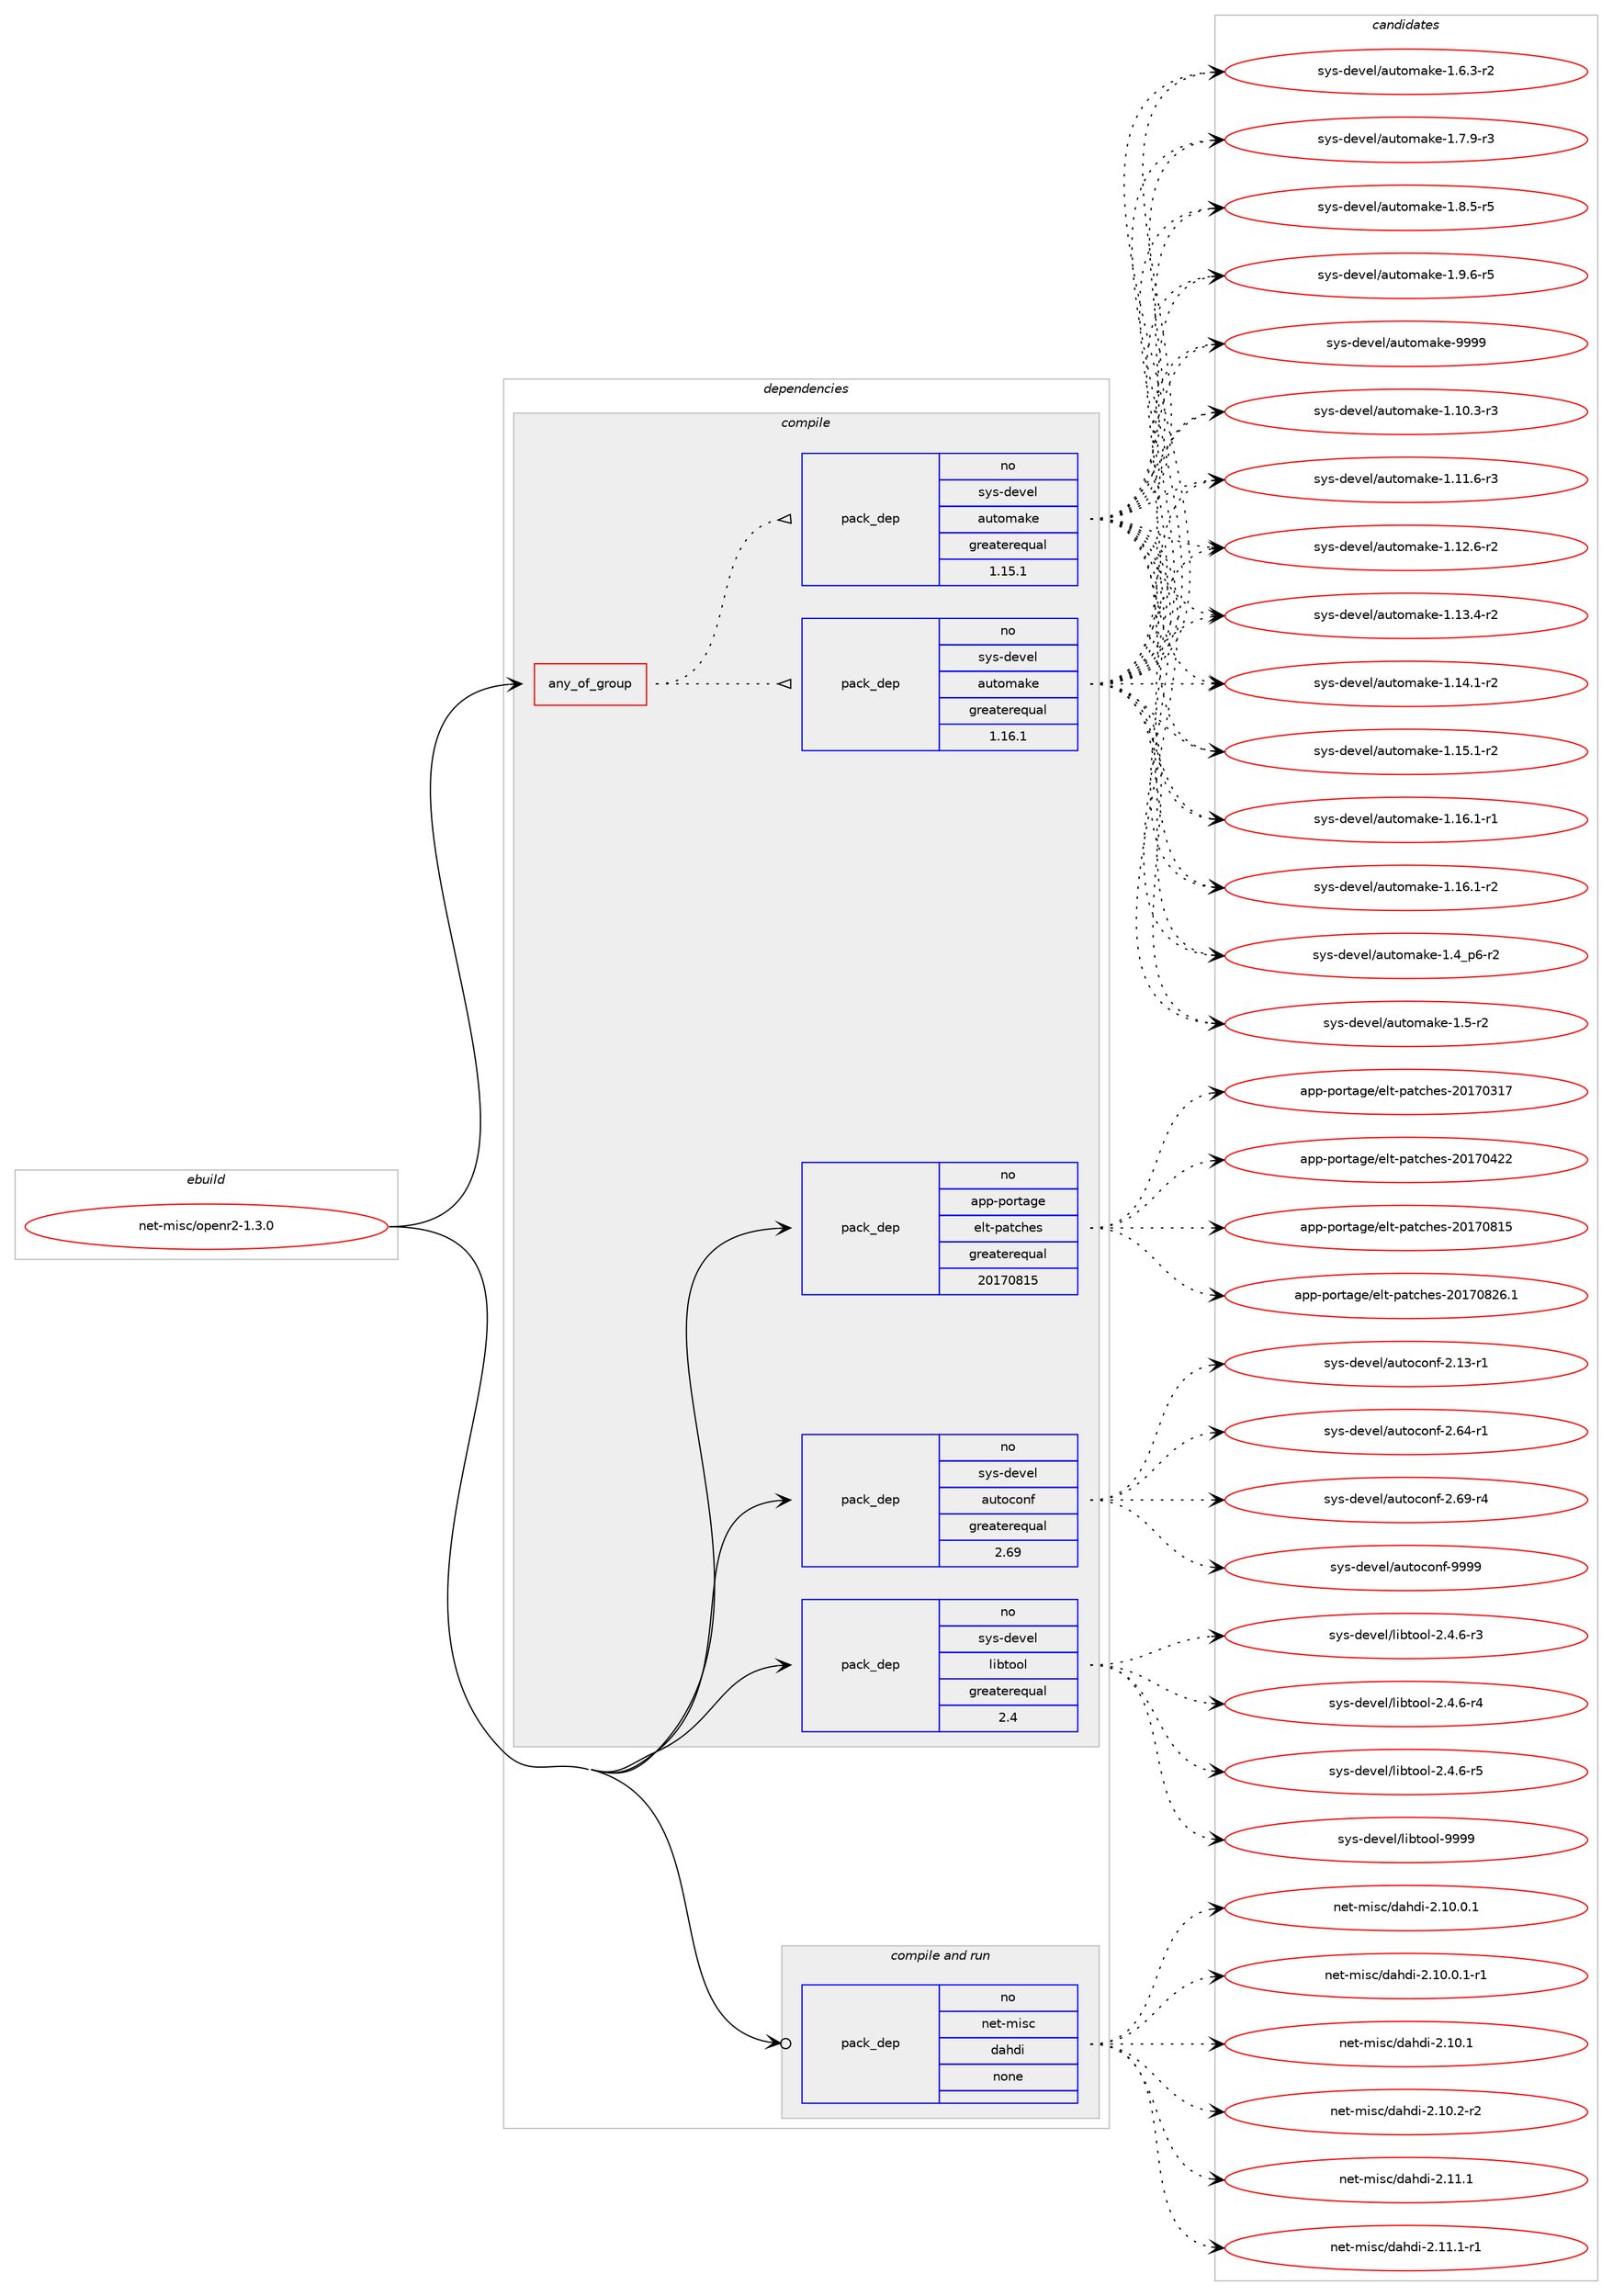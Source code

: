 digraph prolog {

# *************
# Graph options
# *************

newrank=true;
concentrate=true;
compound=true;
graph [rankdir=LR,fontname=Helvetica,fontsize=10,ranksep=1.5];#, ranksep=2.5, nodesep=0.2];
edge  [arrowhead=vee];
node  [fontname=Helvetica,fontsize=10];

# **********
# The ebuild
# **********

subgraph cluster_leftcol {
color=gray;
rank=same;
label=<<i>ebuild</i>>;
id [label="net-misc/openr2-1.3.0", color=red, width=4, href="../net-misc/openr2-1.3.0.svg"];
}

# ****************
# The dependencies
# ****************

subgraph cluster_midcol {
color=gray;
label=<<i>dependencies</i>>;
subgraph cluster_compile {
fillcolor="#eeeeee";
style=filled;
label=<<i>compile</i>>;
subgraph any14193 {
dependency835494 [label=<<TABLE BORDER="0" CELLBORDER="1" CELLSPACING="0" CELLPADDING="4"><TR><TD CELLPADDING="10">any_of_group</TD></TR></TABLE>>, shape=none, color=red];subgraph pack617092 {
dependency835495 [label=<<TABLE BORDER="0" CELLBORDER="1" CELLSPACING="0" CELLPADDING="4" WIDTH="220"><TR><TD ROWSPAN="6" CELLPADDING="30">pack_dep</TD></TR><TR><TD WIDTH="110">no</TD></TR><TR><TD>sys-devel</TD></TR><TR><TD>automake</TD></TR><TR><TD>greaterequal</TD></TR><TR><TD>1.16.1</TD></TR></TABLE>>, shape=none, color=blue];
}
dependency835494:e -> dependency835495:w [weight=20,style="dotted",arrowhead="oinv"];
subgraph pack617093 {
dependency835496 [label=<<TABLE BORDER="0" CELLBORDER="1" CELLSPACING="0" CELLPADDING="4" WIDTH="220"><TR><TD ROWSPAN="6" CELLPADDING="30">pack_dep</TD></TR><TR><TD WIDTH="110">no</TD></TR><TR><TD>sys-devel</TD></TR><TR><TD>automake</TD></TR><TR><TD>greaterequal</TD></TR><TR><TD>1.15.1</TD></TR></TABLE>>, shape=none, color=blue];
}
dependency835494:e -> dependency835496:w [weight=20,style="dotted",arrowhead="oinv"];
}
id:e -> dependency835494:w [weight=20,style="solid",arrowhead="vee"];
subgraph pack617094 {
dependency835497 [label=<<TABLE BORDER="0" CELLBORDER="1" CELLSPACING="0" CELLPADDING="4" WIDTH="220"><TR><TD ROWSPAN="6" CELLPADDING="30">pack_dep</TD></TR><TR><TD WIDTH="110">no</TD></TR><TR><TD>app-portage</TD></TR><TR><TD>elt-patches</TD></TR><TR><TD>greaterequal</TD></TR><TR><TD>20170815</TD></TR></TABLE>>, shape=none, color=blue];
}
id:e -> dependency835497:w [weight=20,style="solid",arrowhead="vee"];
subgraph pack617095 {
dependency835498 [label=<<TABLE BORDER="0" CELLBORDER="1" CELLSPACING="0" CELLPADDING="4" WIDTH="220"><TR><TD ROWSPAN="6" CELLPADDING="30">pack_dep</TD></TR><TR><TD WIDTH="110">no</TD></TR><TR><TD>sys-devel</TD></TR><TR><TD>autoconf</TD></TR><TR><TD>greaterequal</TD></TR><TR><TD>2.69</TD></TR></TABLE>>, shape=none, color=blue];
}
id:e -> dependency835498:w [weight=20,style="solid",arrowhead="vee"];
subgraph pack617096 {
dependency835499 [label=<<TABLE BORDER="0" CELLBORDER="1" CELLSPACING="0" CELLPADDING="4" WIDTH="220"><TR><TD ROWSPAN="6" CELLPADDING="30">pack_dep</TD></TR><TR><TD WIDTH="110">no</TD></TR><TR><TD>sys-devel</TD></TR><TR><TD>libtool</TD></TR><TR><TD>greaterequal</TD></TR><TR><TD>2.4</TD></TR></TABLE>>, shape=none, color=blue];
}
id:e -> dependency835499:w [weight=20,style="solid",arrowhead="vee"];
}
subgraph cluster_compileandrun {
fillcolor="#eeeeee";
style=filled;
label=<<i>compile and run</i>>;
subgraph pack617097 {
dependency835500 [label=<<TABLE BORDER="0" CELLBORDER="1" CELLSPACING="0" CELLPADDING="4" WIDTH="220"><TR><TD ROWSPAN="6" CELLPADDING="30">pack_dep</TD></TR><TR><TD WIDTH="110">no</TD></TR><TR><TD>net-misc</TD></TR><TR><TD>dahdi</TD></TR><TR><TD>none</TD></TR><TR><TD></TD></TR></TABLE>>, shape=none, color=blue];
}
id:e -> dependency835500:w [weight=20,style="solid",arrowhead="odotvee"];
}
subgraph cluster_run {
fillcolor="#eeeeee";
style=filled;
label=<<i>run</i>>;
}
}

# **************
# The candidates
# **************

subgraph cluster_choices {
rank=same;
color=gray;
label=<<i>candidates</i>>;

subgraph choice617092 {
color=black;
nodesep=1;
choice11512111545100101118101108479711711611110997107101454946494846514511451 [label="sys-devel/automake-1.10.3-r3", color=red, width=4,href="../sys-devel/automake-1.10.3-r3.svg"];
choice11512111545100101118101108479711711611110997107101454946494946544511451 [label="sys-devel/automake-1.11.6-r3", color=red, width=4,href="../sys-devel/automake-1.11.6-r3.svg"];
choice11512111545100101118101108479711711611110997107101454946495046544511450 [label="sys-devel/automake-1.12.6-r2", color=red, width=4,href="../sys-devel/automake-1.12.6-r2.svg"];
choice11512111545100101118101108479711711611110997107101454946495146524511450 [label="sys-devel/automake-1.13.4-r2", color=red, width=4,href="../sys-devel/automake-1.13.4-r2.svg"];
choice11512111545100101118101108479711711611110997107101454946495246494511450 [label="sys-devel/automake-1.14.1-r2", color=red, width=4,href="../sys-devel/automake-1.14.1-r2.svg"];
choice11512111545100101118101108479711711611110997107101454946495346494511450 [label="sys-devel/automake-1.15.1-r2", color=red, width=4,href="../sys-devel/automake-1.15.1-r2.svg"];
choice11512111545100101118101108479711711611110997107101454946495446494511449 [label="sys-devel/automake-1.16.1-r1", color=red, width=4,href="../sys-devel/automake-1.16.1-r1.svg"];
choice11512111545100101118101108479711711611110997107101454946495446494511450 [label="sys-devel/automake-1.16.1-r2", color=red, width=4,href="../sys-devel/automake-1.16.1-r2.svg"];
choice115121115451001011181011084797117116111109971071014549465295112544511450 [label="sys-devel/automake-1.4_p6-r2", color=red, width=4,href="../sys-devel/automake-1.4_p6-r2.svg"];
choice11512111545100101118101108479711711611110997107101454946534511450 [label="sys-devel/automake-1.5-r2", color=red, width=4,href="../sys-devel/automake-1.5-r2.svg"];
choice115121115451001011181011084797117116111109971071014549465446514511450 [label="sys-devel/automake-1.6.3-r2", color=red, width=4,href="../sys-devel/automake-1.6.3-r2.svg"];
choice115121115451001011181011084797117116111109971071014549465546574511451 [label="sys-devel/automake-1.7.9-r3", color=red, width=4,href="../sys-devel/automake-1.7.9-r3.svg"];
choice115121115451001011181011084797117116111109971071014549465646534511453 [label="sys-devel/automake-1.8.5-r5", color=red, width=4,href="../sys-devel/automake-1.8.5-r5.svg"];
choice115121115451001011181011084797117116111109971071014549465746544511453 [label="sys-devel/automake-1.9.6-r5", color=red, width=4,href="../sys-devel/automake-1.9.6-r5.svg"];
choice115121115451001011181011084797117116111109971071014557575757 [label="sys-devel/automake-9999", color=red, width=4,href="../sys-devel/automake-9999.svg"];
dependency835495:e -> choice11512111545100101118101108479711711611110997107101454946494846514511451:w [style=dotted,weight="100"];
dependency835495:e -> choice11512111545100101118101108479711711611110997107101454946494946544511451:w [style=dotted,weight="100"];
dependency835495:e -> choice11512111545100101118101108479711711611110997107101454946495046544511450:w [style=dotted,weight="100"];
dependency835495:e -> choice11512111545100101118101108479711711611110997107101454946495146524511450:w [style=dotted,weight="100"];
dependency835495:e -> choice11512111545100101118101108479711711611110997107101454946495246494511450:w [style=dotted,weight="100"];
dependency835495:e -> choice11512111545100101118101108479711711611110997107101454946495346494511450:w [style=dotted,weight="100"];
dependency835495:e -> choice11512111545100101118101108479711711611110997107101454946495446494511449:w [style=dotted,weight="100"];
dependency835495:e -> choice11512111545100101118101108479711711611110997107101454946495446494511450:w [style=dotted,weight="100"];
dependency835495:e -> choice115121115451001011181011084797117116111109971071014549465295112544511450:w [style=dotted,weight="100"];
dependency835495:e -> choice11512111545100101118101108479711711611110997107101454946534511450:w [style=dotted,weight="100"];
dependency835495:e -> choice115121115451001011181011084797117116111109971071014549465446514511450:w [style=dotted,weight="100"];
dependency835495:e -> choice115121115451001011181011084797117116111109971071014549465546574511451:w [style=dotted,weight="100"];
dependency835495:e -> choice115121115451001011181011084797117116111109971071014549465646534511453:w [style=dotted,weight="100"];
dependency835495:e -> choice115121115451001011181011084797117116111109971071014549465746544511453:w [style=dotted,weight="100"];
dependency835495:e -> choice115121115451001011181011084797117116111109971071014557575757:w [style=dotted,weight="100"];
}
subgraph choice617093 {
color=black;
nodesep=1;
choice11512111545100101118101108479711711611110997107101454946494846514511451 [label="sys-devel/automake-1.10.3-r3", color=red, width=4,href="../sys-devel/automake-1.10.3-r3.svg"];
choice11512111545100101118101108479711711611110997107101454946494946544511451 [label="sys-devel/automake-1.11.6-r3", color=red, width=4,href="../sys-devel/automake-1.11.6-r3.svg"];
choice11512111545100101118101108479711711611110997107101454946495046544511450 [label="sys-devel/automake-1.12.6-r2", color=red, width=4,href="../sys-devel/automake-1.12.6-r2.svg"];
choice11512111545100101118101108479711711611110997107101454946495146524511450 [label="sys-devel/automake-1.13.4-r2", color=red, width=4,href="../sys-devel/automake-1.13.4-r2.svg"];
choice11512111545100101118101108479711711611110997107101454946495246494511450 [label="sys-devel/automake-1.14.1-r2", color=red, width=4,href="../sys-devel/automake-1.14.1-r2.svg"];
choice11512111545100101118101108479711711611110997107101454946495346494511450 [label="sys-devel/automake-1.15.1-r2", color=red, width=4,href="../sys-devel/automake-1.15.1-r2.svg"];
choice11512111545100101118101108479711711611110997107101454946495446494511449 [label="sys-devel/automake-1.16.1-r1", color=red, width=4,href="../sys-devel/automake-1.16.1-r1.svg"];
choice11512111545100101118101108479711711611110997107101454946495446494511450 [label="sys-devel/automake-1.16.1-r2", color=red, width=4,href="../sys-devel/automake-1.16.1-r2.svg"];
choice115121115451001011181011084797117116111109971071014549465295112544511450 [label="sys-devel/automake-1.4_p6-r2", color=red, width=4,href="../sys-devel/automake-1.4_p6-r2.svg"];
choice11512111545100101118101108479711711611110997107101454946534511450 [label="sys-devel/automake-1.5-r2", color=red, width=4,href="../sys-devel/automake-1.5-r2.svg"];
choice115121115451001011181011084797117116111109971071014549465446514511450 [label="sys-devel/automake-1.6.3-r2", color=red, width=4,href="../sys-devel/automake-1.6.3-r2.svg"];
choice115121115451001011181011084797117116111109971071014549465546574511451 [label="sys-devel/automake-1.7.9-r3", color=red, width=4,href="../sys-devel/automake-1.7.9-r3.svg"];
choice115121115451001011181011084797117116111109971071014549465646534511453 [label="sys-devel/automake-1.8.5-r5", color=red, width=4,href="../sys-devel/automake-1.8.5-r5.svg"];
choice115121115451001011181011084797117116111109971071014549465746544511453 [label="sys-devel/automake-1.9.6-r5", color=red, width=4,href="../sys-devel/automake-1.9.6-r5.svg"];
choice115121115451001011181011084797117116111109971071014557575757 [label="sys-devel/automake-9999", color=red, width=4,href="../sys-devel/automake-9999.svg"];
dependency835496:e -> choice11512111545100101118101108479711711611110997107101454946494846514511451:w [style=dotted,weight="100"];
dependency835496:e -> choice11512111545100101118101108479711711611110997107101454946494946544511451:w [style=dotted,weight="100"];
dependency835496:e -> choice11512111545100101118101108479711711611110997107101454946495046544511450:w [style=dotted,weight="100"];
dependency835496:e -> choice11512111545100101118101108479711711611110997107101454946495146524511450:w [style=dotted,weight="100"];
dependency835496:e -> choice11512111545100101118101108479711711611110997107101454946495246494511450:w [style=dotted,weight="100"];
dependency835496:e -> choice11512111545100101118101108479711711611110997107101454946495346494511450:w [style=dotted,weight="100"];
dependency835496:e -> choice11512111545100101118101108479711711611110997107101454946495446494511449:w [style=dotted,weight="100"];
dependency835496:e -> choice11512111545100101118101108479711711611110997107101454946495446494511450:w [style=dotted,weight="100"];
dependency835496:e -> choice115121115451001011181011084797117116111109971071014549465295112544511450:w [style=dotted,weight="100"];
dependency835496:e -> choice11512111545100101118101108479711711611110997107101454946534511450:w [style=dotted,weight="100"];
dependency835496:e -> choice115121115451001011181011084797117116111109971071014549465446514511450:w [style=dotted,weight="100"];
dependency835496:e -> choice115121115451001011181011084797117116111109971071014549465546574511451:w [style=dotted,weight="100"];
dependency835496:e -> choice115121115451001011181011084797117116111109971071014549465646534511453:w [style=dotted,weight="100"];
dependency835496:e -> choice115121115451001011181011084797117116111109971071014549465746544511453:w [style=dotted,weight="100"];
dependency835496:e -> choice115121115451001011181011084797117116111109971071014557575757:w [style=dotted,weight="100"];
}
subgraph choice617094 {
color=black;
nodesep=1;
choice97112112451121111141169710310147101108116451129711699104101115455048495548514955 [label="app-portage/elt-patches-20170317", color=red, width=4,href="../app-portage/elt-patches-20170317.svg"];
choice97112112451121111141169710310147101108116451129711699104101115455048495548525050 [label="app-portage/elt-patches-20170422", color=red, width=4,href="../app-portage/elt-patches-20170422.svg"];
choice97112112451121111141169710310147101108116451129711699104101115455048495548564953 [label="app-portage/elt-patches-20170815", color=red, width=4,href="../app-portage/elt-patches-20170815.svg"];
choice971121124511211111411697103101471011081164511297116991041011154550484955485650544649 [label="app-portage/elt-patches-20170826.1", color=red, width=4,href="../app-portage/elt-patches-20170826.1.svg"];
dependency835497:e -> choice97112112451121111141169710310147101108116451129711699104101115455048495548514955:w [style=dotted,weight="100"];
dependency835497:e -> choice97112112451121111141169710310147101108116451129711699104101115455048495548525050:w [style=dotted,weight="100"];
dependency835497:e -> choice97112112451121111141169710310147101108116451129711699104101115455048495548564953:w [style=dotted,weight="100"];
dependency835497:e -> choice971121124511211111411697103101471011081164511297116991041011154550484955485650544649:w [style=dotted,weight="100"];
}
subgraph choice617095 {
color=black;
nodesep=1;
choice1151211154510010111810110847971171161119911111010245504649514511449 [label="sys-devel/autoconf-2.13-r1", color=red, width=4,href="../sys-devel/autoconf-2.13-r1.svg"];
choice1151211154510010111810110847971171161119911111010245504654524511449 [label="sys-devel/autoconf-2.64-r1", color=red, width=4,href="../sys-devel/autoconf-2.64-r1.svg"];
choice1151211154510010111810110847971171161119911111010245504654574511452 [label="sys-devel/autoconf-2.69-r4", color=red, width=4,href="../sys-devel/autoconf-2.69-r4.svg"];
choice115121115451001011181011084797117116111991111101024557575757 [label="sys-devel/autoconf-9999", color=red, width=4,href="../sys-devel/autoconf-9999.svg"];
dependency835498:e -> choice1151211154510010111810110847971171161119911111010245504649514511449:w [style=dotted,weight="100"];
dependency835498:e -> choice1151211154510010111810110847971171161119911111010245504654524511449:w [style=dotted,weight="100"];
dependency835498:e -> choice1151211154510010111810110847971171161119911111010245504654574511452:w [style=dotted,weight="100"];
dependency835498:e -> choice115121115451001011181011084797117116111991111101024557575757:w [style=dotted,weight="100"];
}
subgraph choice617096 {
color=black;
nodesep=1;
choice1151211154510010111810110847108105981161111111084550465246544511451 [label="sys-devel/libtool-2.4.6-r3", color=red, width=4,href="../sys-devel/libtool-2.4.6-r3.svg"];
choice1151211154510010111810110847108105981161111111084550465246544511452 [label="sys-devel/libtool-2.4.6-r4", color=red, width=4,href="../sys-devel/libtool-2.4.6-r4.svg"];
choice1151211154510010111810110847108105981161111111084550465246544511453 [label="sys-devel/libtool-2.4.6-r5", color=red, width=4,href="../sys-devel/libtool-2.4.6-r5.svg"];
choice1151211154510010111810110847108105981161111111084557575757 [label="sys-devel/libtool-9999", color=red, width=4,href="../sys-devel/libtool-9999.svg"];
dependency835499:e -> choice1151211154510010111810110847108105981161111111084550465246544511451:w [style=dotted,weight="100"];
dependency835499:e -> choice1151211154510010111810110847108105981161111111084550465246544511452:w [style=dotted,weight="100"];
dependency835499:e -> choice1151211154510010111810110847108105981161111111084550465246544511453:w [style=dotted,weight="100"];
dependency835499:e -> choice1151211154510010111810110847108105981161111111084557575757:w [style=dotted,weight="100"];
}
subgraph choice617097 {
color=black;
nodesep=1;
choice11010111645109105115994710097104100105455046494846484649 [label="net-misc/dahdi-2.10.0.1", color=red, width=4,href="../net-misc/dahdi-2.10.0.1.svg"];
choice110101116451091051159947100971041001054550464948464846494511449 [label="net-misc/dahdi-2.10.0.1-r1", color=red, width=4,href="../net-misc/dahdi-2.10.0.1-r1.svg"];
choice1101011164510910511599471009710410010545504649484649 [label="net-misc/dahdi-2.10.1", color=red, width=4,href="../net-misc/dahdi-2.10.1.svg"];
choice11010111645109105115994710097104100105455046494846504511450 [label="net-misc/dahdi-2.10.2-r2", color=red, width=4,href="../net-misc/dahdi-2.10.2-r2.svg"];
choice1101011164510910511599471009710410010545504649494649 [label="net-misc/dahdi-2.11.1", color=red, width=4,href="../net-misc/dahdi-2.11.1.svg"];
choice11010111645109105115994710097104100105455046494946494511449 [label="net-misc/dahdi-2.11.1-r1", color=red, width=4,href="../net-misc/dahdi-2.11.1-r1.svg"];
dependency835500:e -> choice11010111645109105115994710097104100105455046494846484649:w [style=dotted,weight="100"];
dependency835500:e -> choice110101116451091051159947100971041001054550464948464846494511449:w [style=dotted,weight="100"];
dependency835500:e -> choice1101011164510910511599471009710410010545504649484649:w [style=dotted,weight="100"];
dependency835500:e -> choice11010111645109105115994710097104100105455046494846504511450:w [style=dotted,weight="100"];
dependency835500:e -> choice1101011164510910511599471009710410010545504649494649:w [style=dotted,weight="100"];
dependency835500:e -> choice11010111645109105115994710097104100105455046494946494511449:w [style=dotted,weight="100"];
}
}

}
